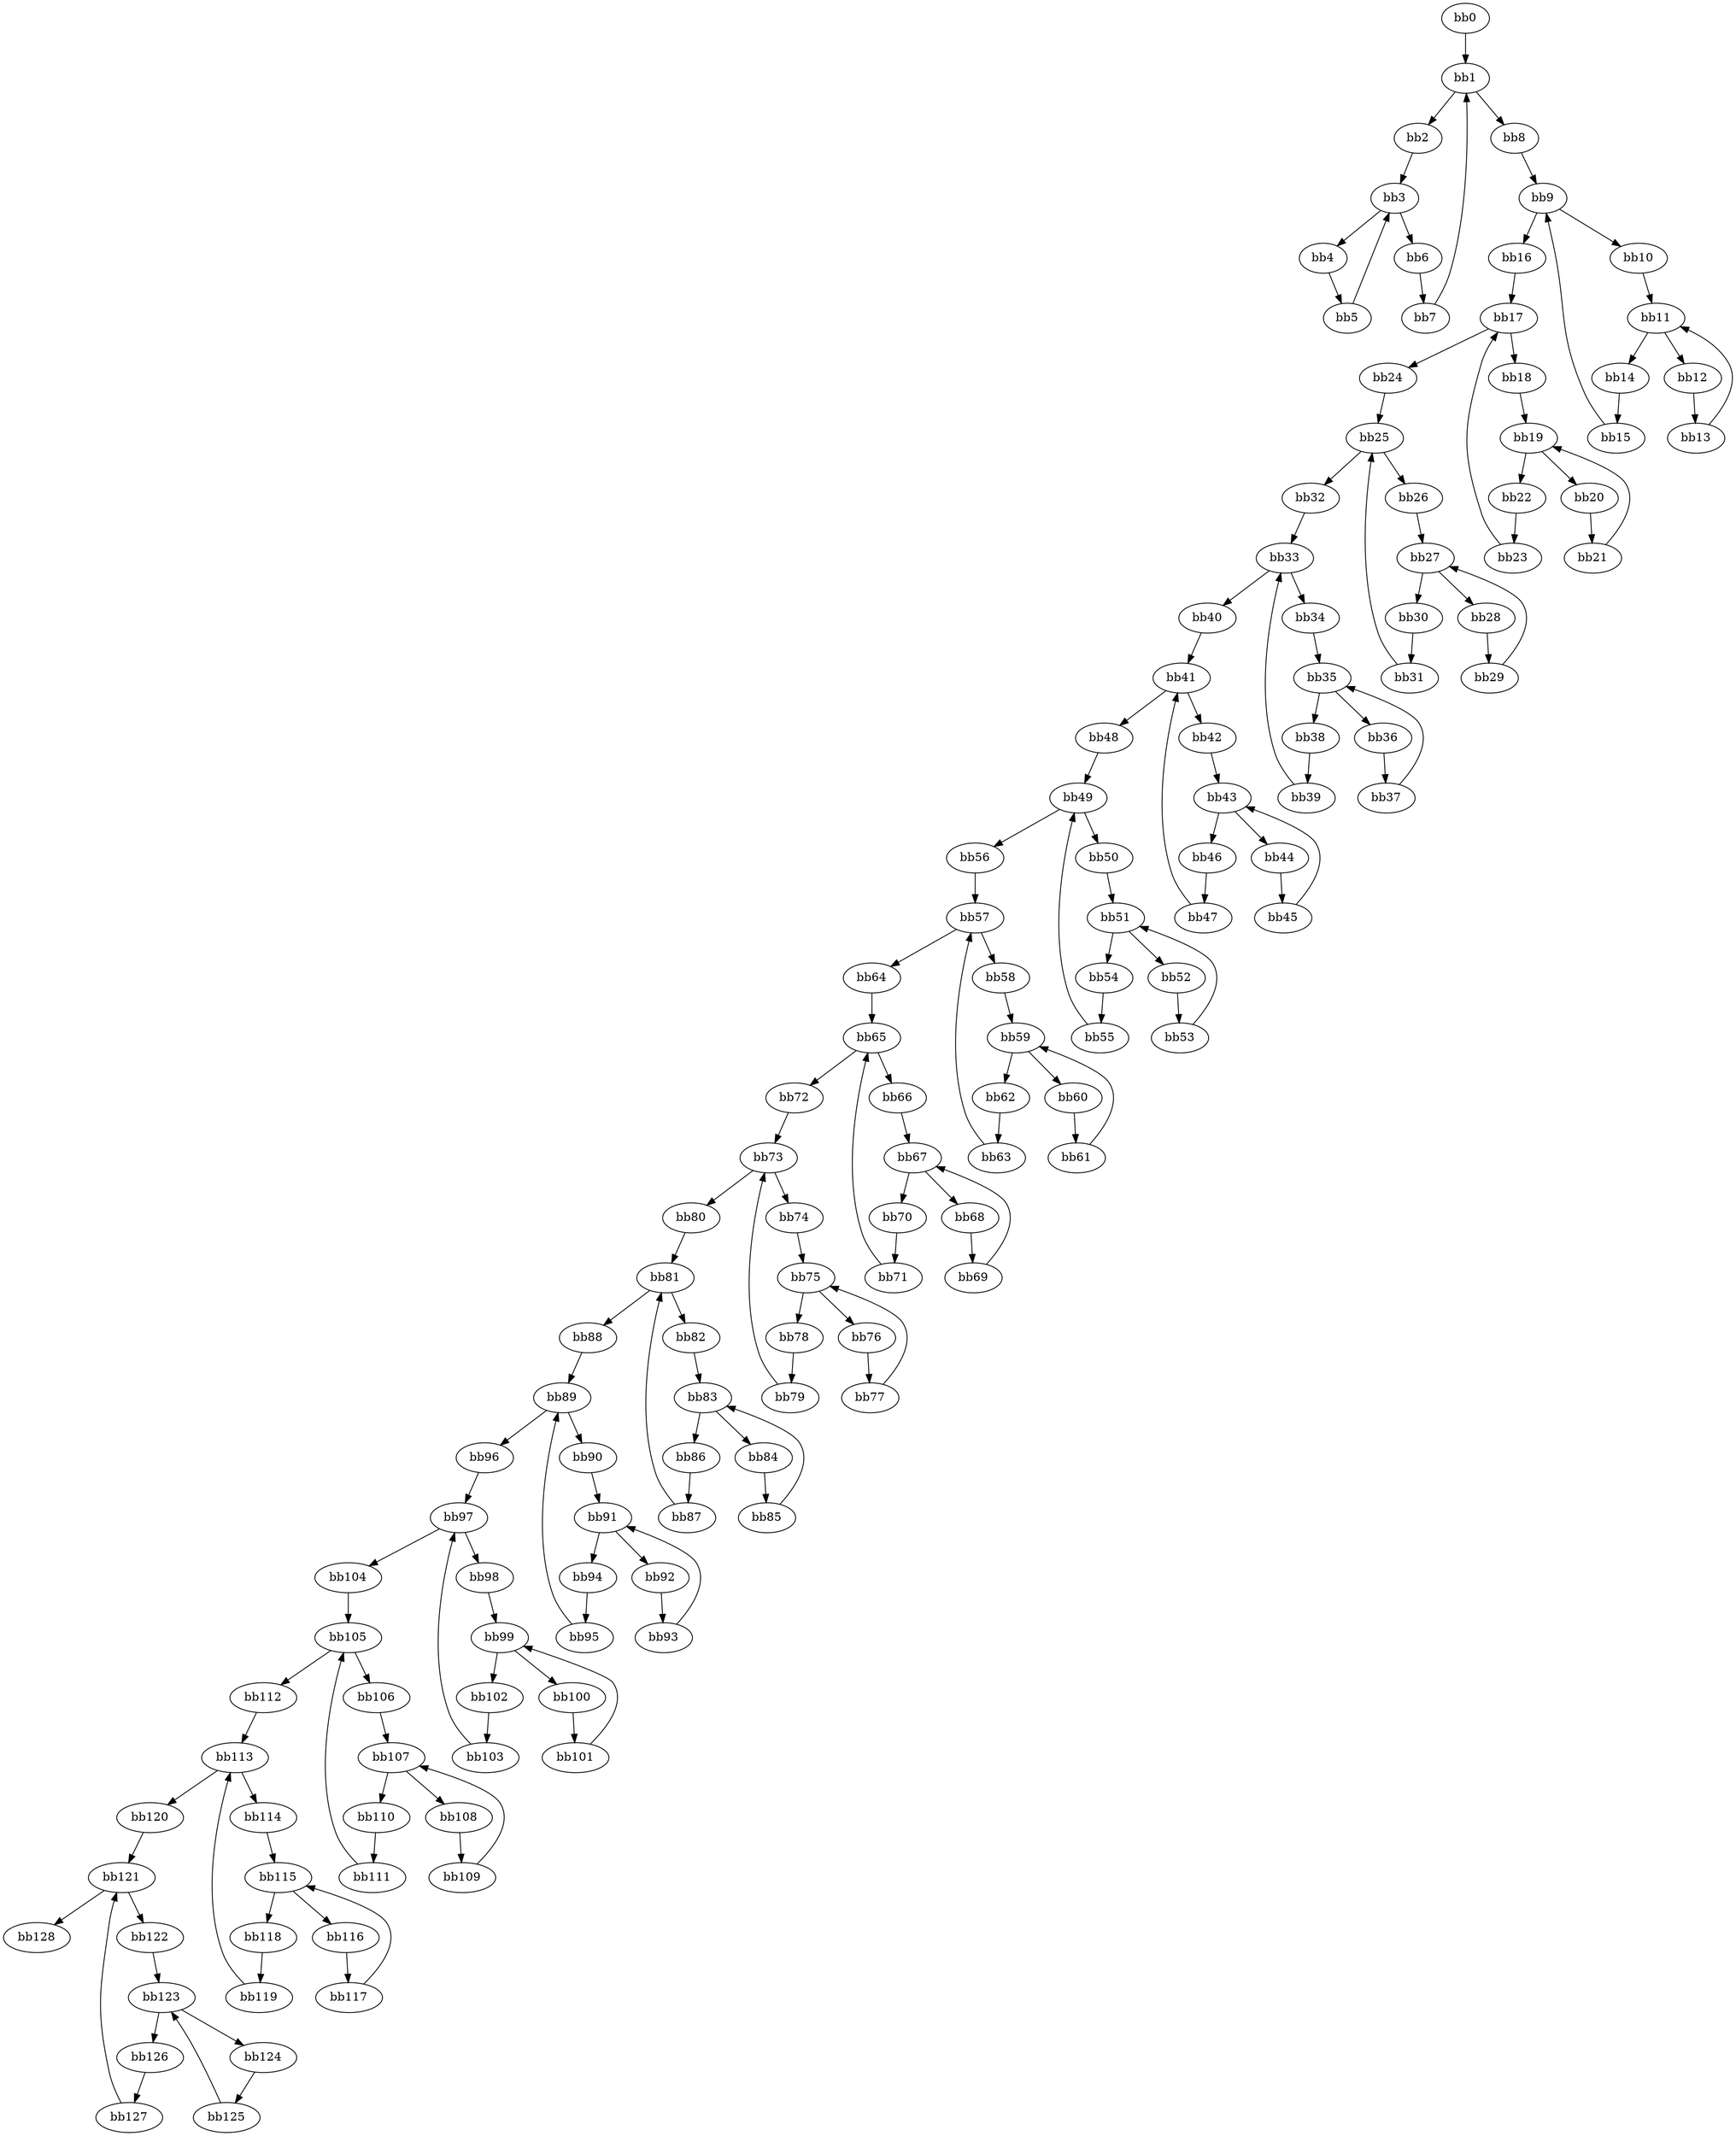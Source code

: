 digraph cfg {
v0 [label = "bb0"];
v1 [label = "bb1"];
v2 [label = "bb2"];
v3 [label = "bb3"];
v4 [label = "bb4"];
v5 [label = "bb5"];
v6 [label = "bb6"];
v7 [label = "bb7"];
v8 [label = "bb8"];
v9 [label = "bb9"];
v10 [label = "bb10"];
v11 [label = "bb11"];
v12 [label = "bb12"];
v13 [label = "bb13"];
v14 [label = "bb14"];
v15 [label = "bb15"];
v16 [label = "bb16"];
v17 [label = "bb17"];
v18 [label = "bb18"];
v19 [label = "bb19"];
v20 [label = "bb20"];
v21 [label = "bb21"];
v22 [label = "bb22"];
v23 [label = "bb23"];
v24 [label = "bb24"];
v25 [label = "bb25"];
v26 [label = "bb26"];
v27 [label = "bb27"];
v28 [label = "bb28"];
v29 [label = "bb29"];
v30 [label = "bb30"];
v31 [label = "bb31"];
v32 [label = "bb32"];
v33 [label = "bb33"];
v34 [label = "bb34"];
v35 [label = "bb35"];
v36 [label = "bb36"];
v37 [label = "bb37"];
v38 [label = "bb38"];
v39 [label = "bb39"];
v40 [label = "bb40"];
v41 [label = "bb41"];
v42 [label = "bb42"];
v43 [label = "bb43"];
v44 [label = "bb44"];
v45 [label = "bb45"];
v46 [label = "bb46"];
v47 [label = "bb47"];
v48 [label = "bb48"];
v49 [label = "bb49"];
v50 [label = "bb50"];
v51 [label = "bb51"];
v52 [label = "bb52"];
v53 [label = "bb53"];
v54 [label = "bb54"];
v55 [label = "bb55"];
v56 [label = "bb56"];
v57 [label = "bb57"];
v58 [label = "bb58"];
v59 [label = "bb59"];
v60 [label = "bb60"];
v61 [label = "bb61"];
v62 [label = "bb62"];
v63 [label = "bb63"];
v64 [label = "bb64"];
v65 [label = "bb65"];
v66 [label = "bb66"];
v67 [label = "bb67"];
v68 [label = "bb68"];
v69 [label = "bb69"];
v70 [label = "bb70"];
v71 [label = "bb71"];
v72 [label = "bb72"];
v73 [label = "bb73"];
v74 [label = "bb74"];
v75 [label = "bb75"];
v76 [label = "bb76"];
v77 [label = "bb77"];
v78 [label = "bb78"];
v79 [label = "bb79"];
v80 [label = "bb80"];
v81 [label = "bb81"];
v82 [label = "bb82"];
v83 [label = "bb83"];
v84 [label = "bb84"];
v85 [label = "bb85"];
v86 [label = "bb86"];
v87 [label = "bb87"];
v88 [label = "bb88"];
v89 [label = "bb89"];
v90 [label = "bb90"];
v91 [label = "bb91"];
v92 [label = "bb92"];
v93 [label = "bb93"];
v94 [label = "bb94"];
v95 [label = "bb95"];
v96 [label = "bb96"];
v97 [label = "bb97"];
v98 [label = "bb98"];
v99 [label = "bb99"];
v100 [label = "bb100"];
v101 [label = "bb101"];
v102 [label = "bb102"];
v103 [label = "bb103"];
v104 [label = "bb104"];
v105 [label = "bb105"];
v106 [label = "bb106"];
v107 [label = "bb107"];
v108 [label = "bb108"];
v109 [label = "bb109"];
v110 [label = "bb110"];
v111 [label = "bb111"];
v112 [label = "bb112"];
v113 [label = "bb113"];
v114 [label = "bb114"];
v115 [label = "bb115"];
v116 [label = "bb116"];
v117 [label = "bb117"];
v118 [label = "bb118"];
v119 [label = "bb119"];
v120 [label = "bb120"];
v121 [label = "bb121"];
v122 [label = "bb122"];
v123 [label = "bb123"];
v124 [label = "bb124"];
v125 [label = "bb125"];
v126 [label = "bb126"];
v127 [label = "bb127"];
v128 [label = "bb128"];
v0 -> v1;
v1 -> v2;
v1 -> v8;
v2 -> v3;
v3 -> v4;
v3 -> v6;
v4 -> v5;
v5 -> v3;
v6 -> v7;
v7 -> v1;
v8 -> v9;
v9 -> v10;
v9 -> v16;
v10 -> v11;
v11 -> v12;
v11 -> v14;
v12 -> v13;
v13 -> v11;
v14 -> v15;
v15 -> v9;
v16 -> v17;
v17 -> v18;
v17 -> v24;
v18 -> v19;
v19 -> v20;
v19 -> v22;
v20 -> v21;
v21 -> v19;
v22 -> v23;
v23 -> v17;
v24 -> v25;
v25 -> v26;
v25 -> v32;
v26 -> v27;
v27 -> v28;
v27 -> v30;
v28 -> v29;
v29 -> v27;
v30 -> v31;
v31 -> v25;
v32 -> v33;
v33 -> v34;
v33 -> v40;
v34 -> v35;
v35 -> v36;
v35 -> v38;
v36 -> v37;
v37 -> v35;
v38 -> v39;
v39 -> v33;
v40 -> v41;
v41 -> v42;
v41 -> v48;
v42 -> v43;
v43 -> v44;
v43 -> v46;
v44 -> v45;
v45 -> v43;
v46 -> v47;
v47 -> v41;
v48 -> v49;
v49 -> v50;
v49 -> v56;
v50 -> v51;
v51 -> v52;
v51 -> v54;
v52 -> v53;
v53 -> v51;
v54 -> v55;
v55 -> v49;
v56 -> v57;
v57 -> v58;
v57 -> v64;
v58 -> v59;
v59 -> v60;
v59 -> v62;
v60 -> v61;
v61 -> v59;
v62 -> v63;
v63 -> v57;
v64 -> v65;
v65 -> v66;
v65 -> v72;
v66 -> v67;
v67 -> v68;
v67 -> v70;
v68 -> v69;
v69 -> v67;
v70 -> v71;
v71 -> v65;
v72 -> v73;
v73 -> v74;
v73 -> v80;
v74 -> v75;
v75 -> v76;
v75 -> v78;
v76 -> v77;
v77 -> v75;
v78 -> v79;
v79 -> v73;
v80 -> v81;
v81 -> v82;
v81 -> v88;
v82 -> v83;
v83 -> v84;
v83 -> v86;
v84 -> v85;
v85 -> v83;
v86 -> v87;
v87 -> v81;
v88 -> v89;
v89 -> v90;
v89 -> v96;
v90 -> v91;
v91 -> v92;
v91 -> v94;
v92 -> v93;
v93 -> v91;
v94 -> v95;
v95 -> v89;
v96 -> v97;
v97 -> v98;
v97 -> v104;
v98 -> v99;
v99 -> v100;
v99 -> v102;
v100 -> v101;
v101 -> v99;
v102 -> v103;
v103 -> v97;
v104 -> v105;
v105 -> v106;
v105 -> v112;
v106 -> v107;
v107 -> v108;
v107 -> v110;
v108 -> v109;
v109 -> v107;
v110 -> v111;
v111 -> v105;
v112 -> v113;
v113 -> v114;
v113 -> v120;
v114 -> v115;
v115 -> v116;
v115 -> v118;
v116 -> v117;
v117 -> v115;
v118 -> v119;
v119 -> v113;
v120 -> v121;
v121 -> v122;
v121 -> v128;
v122 -> v123;
v123 -> v124;
v123 -> v126;
v124 -> v125;
v125 -> v123;
v126 -> v127;
v127 -> v121;
}
